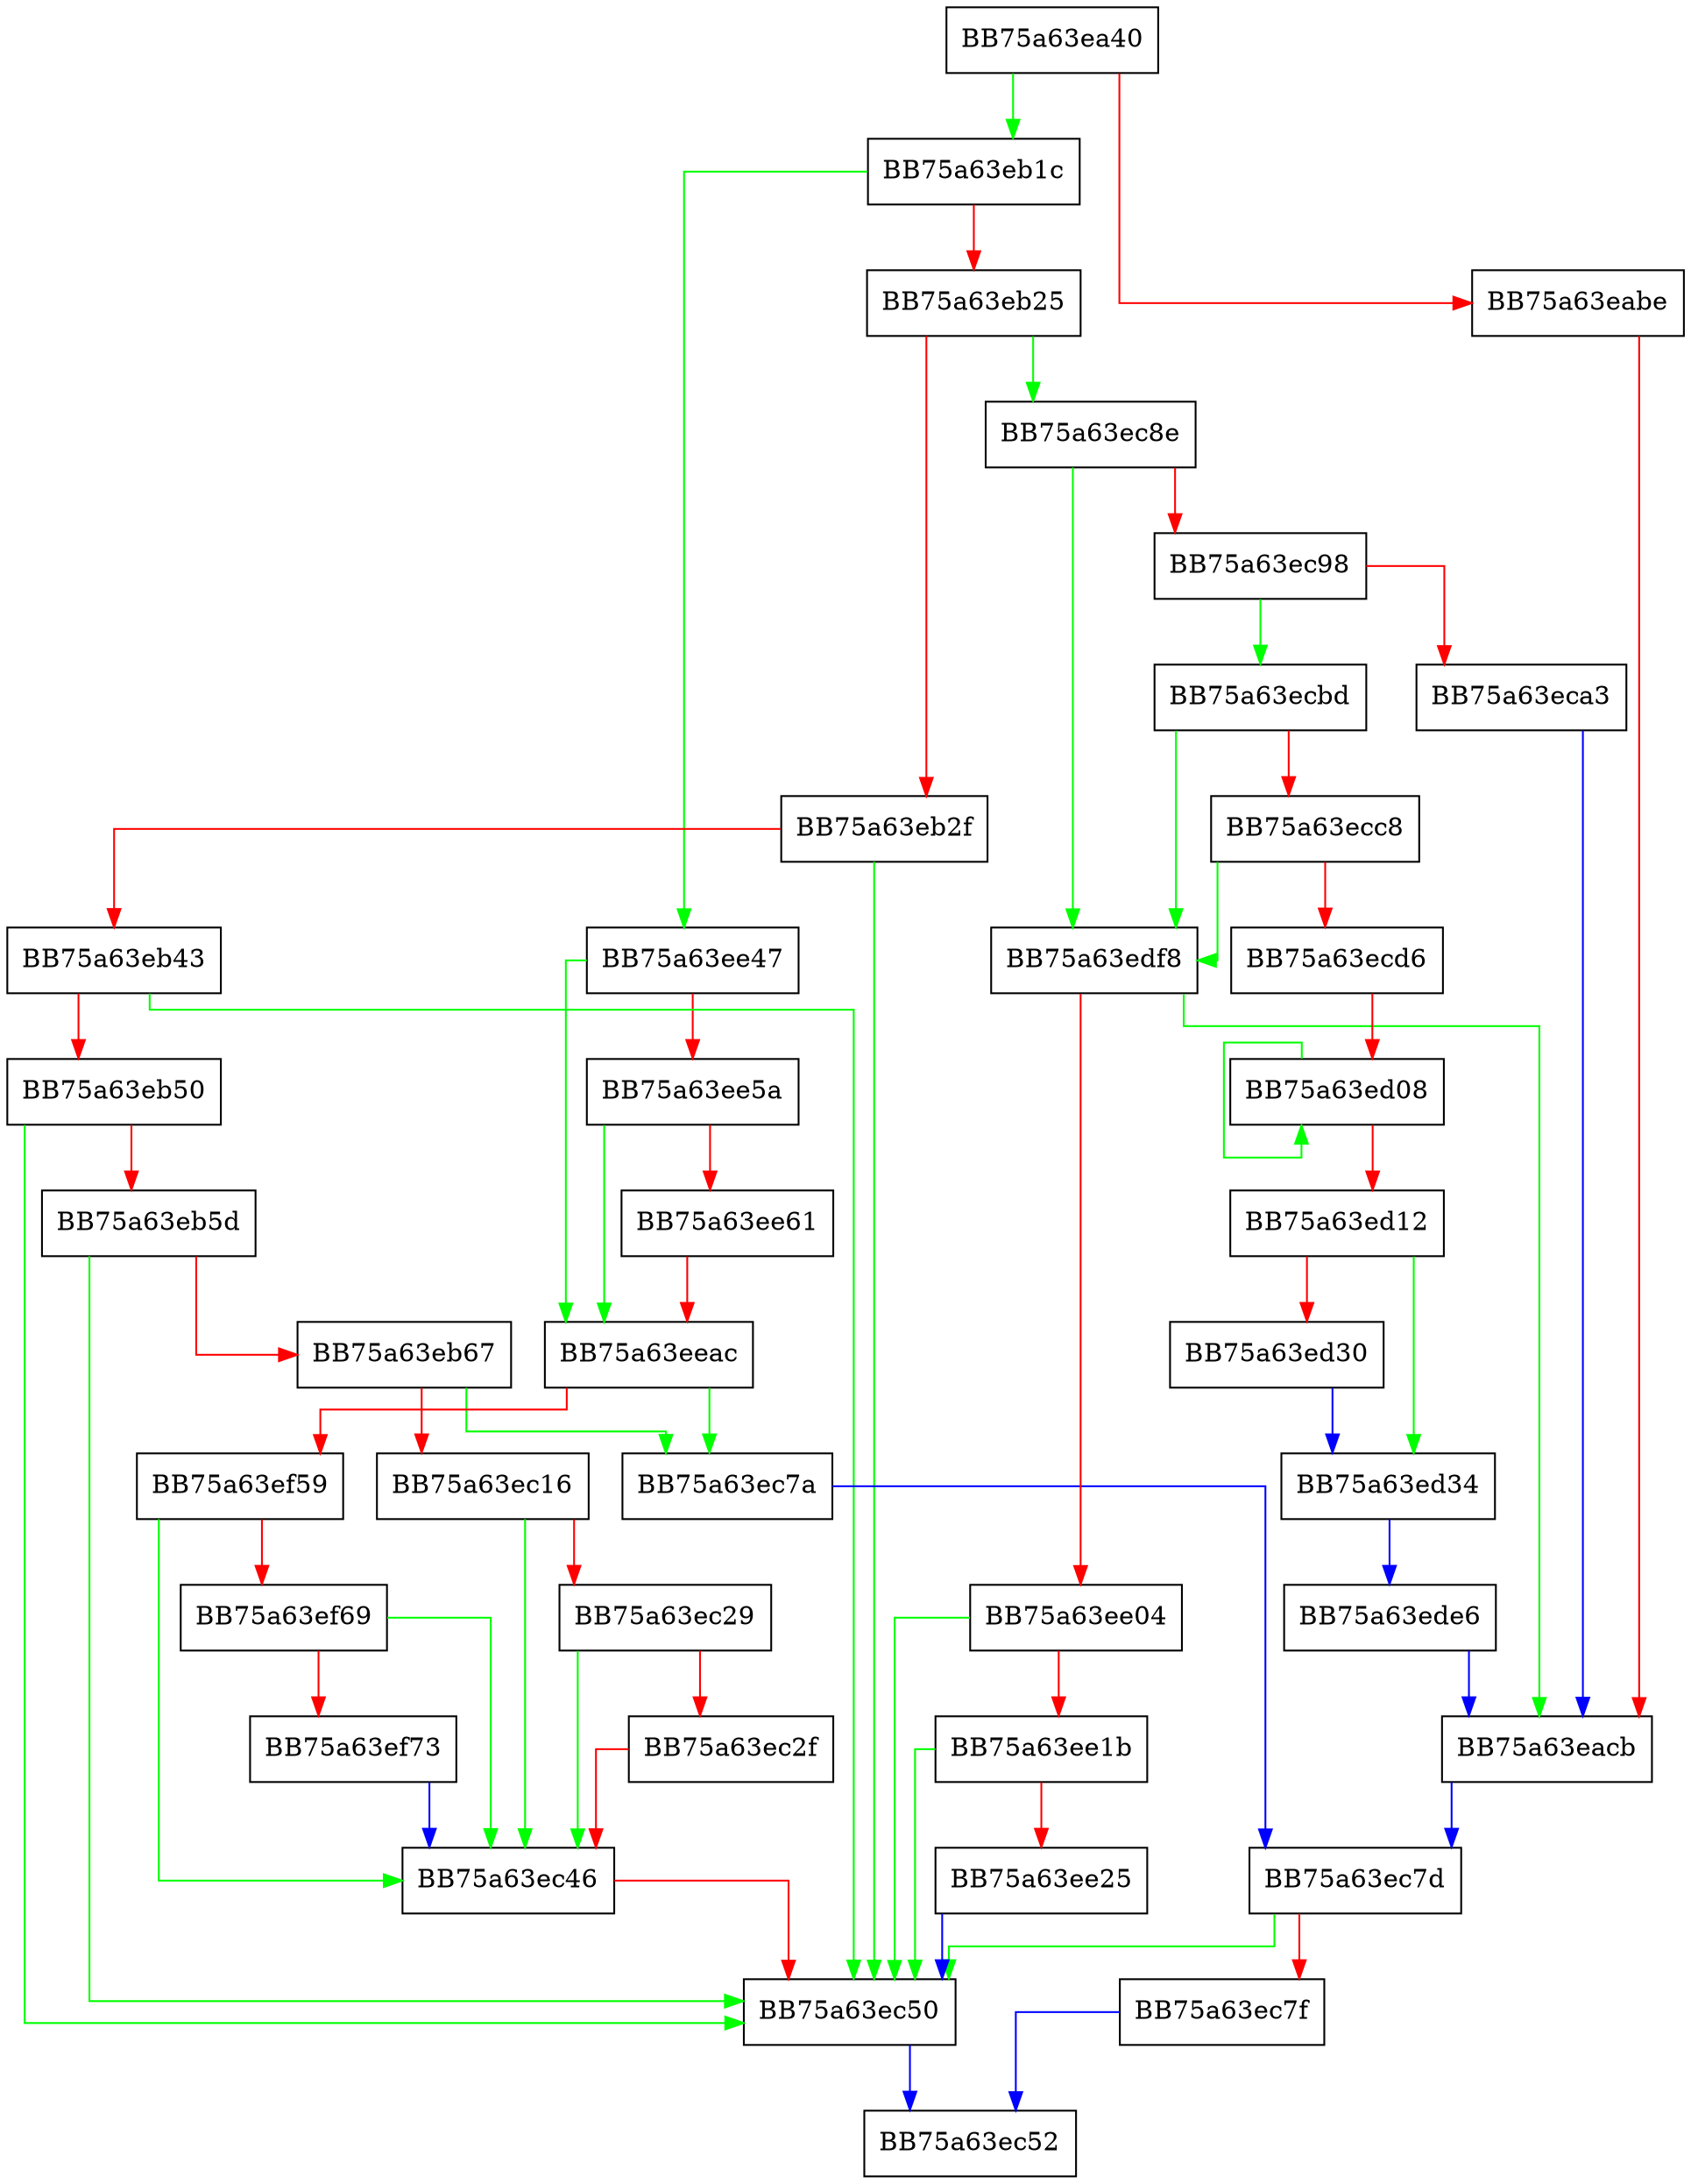 digraph ScanCallback {
  node [shape="box"];
  graph [splines=ortho];
  BB75a63ea40 -> BB75a63eb1c [color="green"];
  BB75a63ea40 -> BB75a63eabe [color="red"];
  BB75a63eabe -> BB75a63eacb [color="red"];
  BB75a63eacb -> BB75a63ec7d [color="blue"];
  BB75a63eb1c -> BB75a63ee47 [color="green"];
  BB75a63eb1c -> BB75a63eb25 [color="red"];
  BB75a63eb25 -> BB75a63ec8e [color="green"];
  BB75a63eb25 -> BB75a63eb2f [color="red"];
  BB75a63eb2f -> BB75a63ec50 [color="green"];
  BB75a63eb2f -> BB75a63eb43 [color="red"];
  BB75a63eb43 -> BB75a63ec50 [color="green"];
  BB75a63eb43 -> BB75a63eb50 [color="red"];
  BB75a63eb50 -> BB75a63ec50 [color="green"];
  BB75a63eb50 -> BB75a63eb5d [color="red"];
  BB75a63eb5d -> BB75a63ec50 [color="green"];
  BB75a63eb5d -> BB75a63eb67 [color="red"];
  BB75a63eb67 -> BB75a63ec7a [color="green"];
  BB75a63eb67 -> BB75a63ec16 [color="red"];
  BB75a63ec16 -> BB75a63ec46 [color="green"];
  BB75a63ec16 -> BB75a63ec29 [color="red"];
  BB75a63ec29 -> BB75a63ec46 [color="green"];
  BB75a63ec29 -> BB75a63ec2f [color="red"];
  BB75a63ec2f -> BB75a63ec46 [color="red"];
  BB75a63ec46 -> BB75a63ec50 [color="red"];
  BB75a63ec50 -> BB75a63ec52 [color="blue"];
  BB75a63ec7a -> BB75a63ec7d [color="blue"];
  BB75a63ec7d -> BB75a63ec50 [color="green"];
  BB75a63ec7d -> BB75a63ec7f [color="red"];
  BB75a63ec7f -> BB75a63ec52 [color="blue"];
  BB75a63ec8e -> BB75a63edf8 [color="green"];
  BB75a63ec8e -> BB75a63ec98 [color="red"];
  BB75a63ec98 -> BB75a63ecbd [color="green"];
  BB75a63ec98 -> BB75a63eca3 [color="red"];
  BB75a63eca3 -> BB75a63eacb [color="blue"];
  BB75a63ecbd -> BB75a63edf8 [color="green"];
  BB75a63ecbd -> BB75a63ecc8 [color="red"];
  BB75a63ecc8 -> BB75a63edf8 [color="green"];
  BB75a63ecc8 -> BB75a63ecd6 [color="red"];
  BB75a63ecd6 -> BB75a63ed08 [color="red"];
  BB75a63ed08 -> BB75a63ed08 [color="green"];
  BB75a63ed08 -> BB75a63ed12 [color="red"];
  BB75a63ed12 -> BB75a63ed34 [color="green"];
  BB75a63ed12 -> BB75a63ed30 [color="red"];
  BB75a63ed30 -> BB75a63ed34 [color="blue"];
  BB75a63ed34 -> BB75a63ede6 [color="blue"];
  BB75a63ede6 -> BB75a63eacb [color="blue"];
  BB75a63edf8 -> BB75a63eacb [color="green"];
  BB75a63edf8 -> BB75a63ee04 [color="red"];
  BB75a63ee04 -> BB75a63ec50 [color="green"];
  BB75a63ee04 -> BB75a63ee1b [color="red"];
  BB75a63ee1b -> BB75a63ec50 [color="green"];
  BB75a63ee1b -> BB75a63ee25 [color="red"];
  BB75a63ee25 -> BB75a63ec50 [color="blue"];
  BB75a63ee47 -> BB75a63eeac [color="green"];
  BB75a63ee47 -> BB75a63ee5a [color="red"];
  BB75a63ee5a -> BB75a63eeac [color="green"];
  BB75a63ee5a -> BB75a63ee61 [color="red"];
  BB75a63ee61 -> BB75a63eeac [color="red"];
  BB75a63eeac -> BB75a63ec7a [color="green"];
  BB75a63eeac -> BB75a63ef59 [color="red"];
  BB75a63ef59 -> BB75a63ec46 [color="green"];
  BB75a63ef59 -> BB75a63ef69 [color="red"];
  BB75a63ef69 -> BB75a63ec46 [color="green"];
  BB75a63ef69 -> BB75a63ef73 [color="red"];
  BB75a63ef73 -> BB75a63ec46 [color="blue"];
}